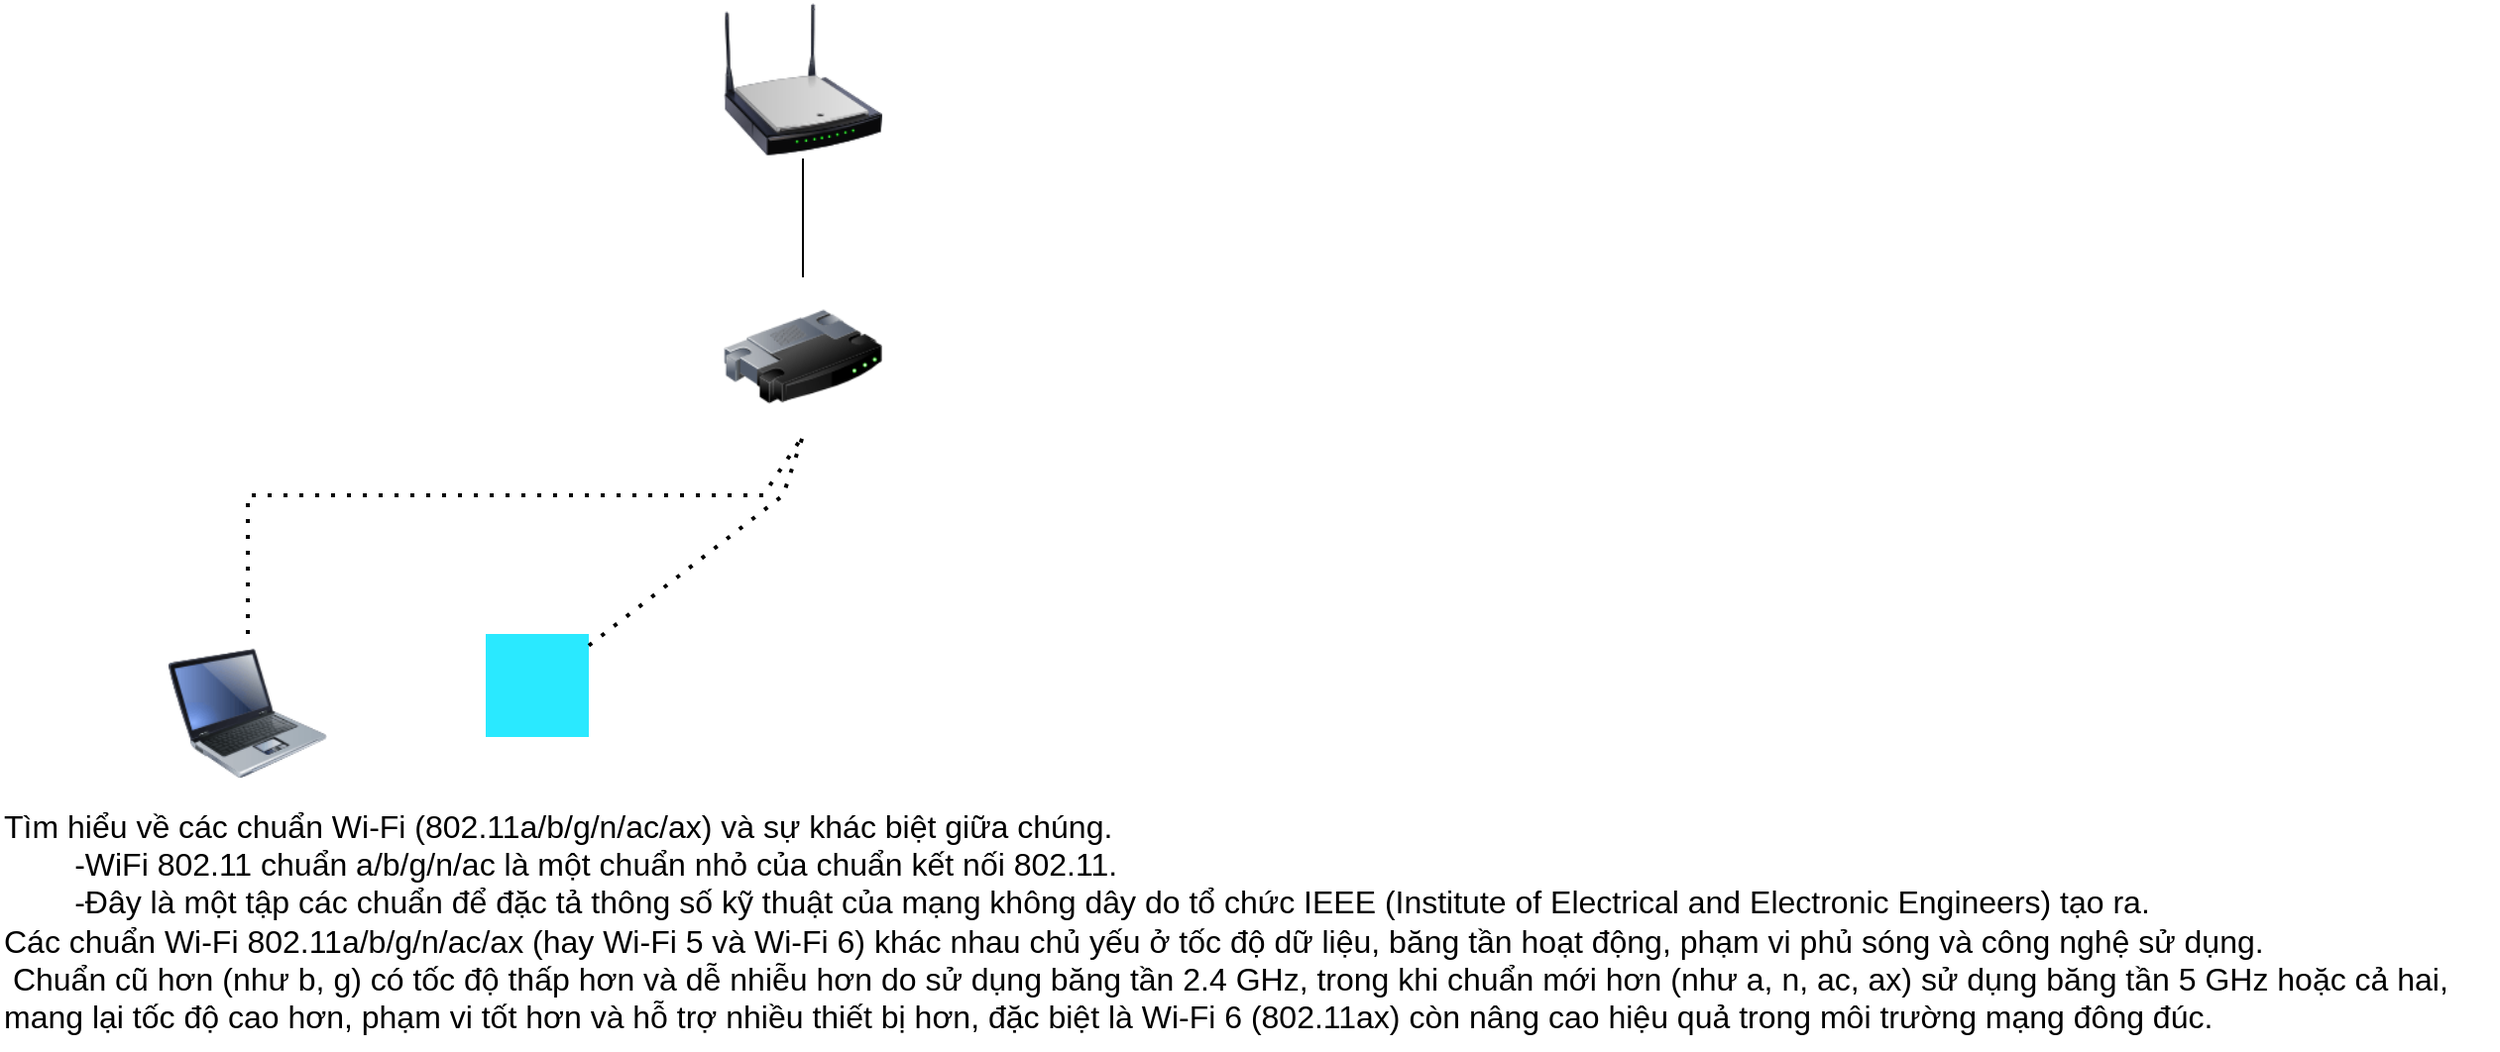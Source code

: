 <mxfile version="28.2.3">
  <diagram name="Trang-1" id="EMKM8xa1IKF_VMBD7dv5">
    <mxGraphModel dx="1042" dy="527" grid="1" gridSize="10" guides="1" tooltips="1" connect="1" arrows="1" fold="1" page="1" pageScale="1" pageWidth="827" pageHeight="1169" math="0" shadow="0">
      <root>
        <mxCell id="0" />
        <mxCell id="1" parent="0" />
        <mxCell id="NaPMQ0z7rrL7yGvfFLOs-3" value="" style="image;html=1;image=img/lib/clip_art/networking/Wireless_Router_N_128x128.png" parent="1" vertex="1">
          <mxGeometry x="380" y="30" width="80" height="80" as="geometry" />
        </mxCell>
        <mxCell id="NaPMQ0z7rrL7yGvfFLOs-5" value="" style="image;html=1;image=img/lib/clip_art/networking/Router_128x128.png" parent="1" vertex="1">
          <mxGeometry x="380" y="170" width="80" height="80" as="geometry" />
        </mxCell>
        <mxCell id="NaPMQ0z7rrL7yGvfFLOs-6" value="" style="endArrow=none;html=1;rounded=0;" parent="1" source="NaPMQ0z7rrL7yGvfFLOs-5" target="NaPMQ0z7rrL7yGvfFLOs-3" edge="1">
          <mxGeometry width="50" height="50" relative="1" as="geometry">
            <mxPoint x="390" y="200" as="sourcePoint" />
            <mxPoint x="440" y="150" as="targetPoint" />
          </mxGeometry>
        </mxCell>
        <mxCell id="NaPMQ0z7rrL7yGvfFLOs-7" value="" style="image;html=1;image=img/lib/clip_art/computers/Laptop_128x128.png" parent="1" vertex="1">
          <mxGeometry x="100" y="350" width="80" height="80" as="geometry" />
        </mxCell>
        <mxCell id="NaPMQ0z7rrL7yGvfFLOs-9" value="" style="shape=image;html=1;verticalAlign=top;verticalLabelPosition=bottom;labelBackgroundColor=#ffffff;imageAspect=0;aspect=fixed;image=https://icons.diagrams.net/icon-cache1/Online_Marketing_Hand_Drawn_vol_2-2935/global__phone__smart__mobile__international__internet__network-602.svg;imageBackground=#2AE9FF;" parent="1" vertex="1">
          <mxGeometry x="260" y="350" width="52" height="52" as="geometry" />
        </mxCell>
        <mxCell id="NaPMQ0z7rrL7yGvfFLOs-10" value="" style="endArrow=none;dashed=1;html=1;dashPattern=1 3;strokeWidth=2;rounded=0;exitX=0.5;exitY=0;exitDx=0;exitDy=0;entryX=0.5;entryY=1;entryDx=0;entryDy=0;" parent="1" source="NaPMQ0z7rrL7yGvfFLOs-7" target="NaPMQ0z7rrL7yGvfFLOs-5" edge="1">
          <mxGeometry width="50" height="50" relative="1" as="geometry">
            <mxPoint x="390" y="300" as="sourcePoint" />
            <mxPoint x="420" y="250" as="targetPoint" />
            <Array as="points">
              <mxPoint x="140" y="280" />
              <mxPoint x="400" y="280" />
            </Array>
          </mxGeometry>
        </mxCell>
        <mxCell id="NaPMQ0z7rrL7yGvfFLOs-11" value="" style="endArrow=none;dashed=1;html=1;dashPattern=1 3;strokeWidth=2;rounded=0;entryX=0.5;entryY=1;entryDx=0;entryDy=0;" parent="1" source="NaPMQ0z7rrL7yGvfFLOs-9" target="NaPMQ0z7rrL7yGvfFLOs-5" edge="1">
          <mxGeometry width="50" height="50" relative="1" as="geometry">
            <mxPoint x="390" y="300" as="sourcePoint" />
            <mxPoint x="440" y="250" as="targetPoint" />
            <Array as="points">
              <mxPoint x="410" y="280" />
            </Array>
          </mxGeometry>
        </mxCell>
        <mxCell id="NaPMQ0z7rrL7yGvfFLOs-12" value="&lt;div&gt;Tìm hiểu về các chuẩn Wi-Fi (802.11a/b/g/n/ac/ax) và sự khác biệt giữa chúng.&lt;/div&gt;&lt;span style=&quot;white-space: pre;&quot;&gt;&#x9;&lt;/span&gt;-WiFi 802.11 chuẩn a/b/g/n/ac là một chuẩn nhỏ của chuẩn kết nối 802.11.&lt;div&gt;&amp;nbsp;&lt;span style=&quot;white-space: pre;&quot;&gt;&#x9;&lt;/span&gt;-Đây là một tập các chuẩn để đặc tả thông số kỹ thuật của mạng không dây do tổ chức IEEE (Institute of Electrical and Electronic Engineers) tạo ra.&lt;/div&gt;&lt;div&gt;Các chuẩn Wi-Fi 802.11a/b/g/n/ac/ax (hay Wi-Fi 5 và Wi-Fi 6) khác nhau chủ yếu ở tốc độ dữ liệu, băng tần hoạt động, phạm vi phủ sóng và công nghệ sử dụng.&lt;/div&gt;&lt;div&gt;&amp;nbsp;Chuẩn cũ hơn (như b, g) có tốc độ thấp hơn và dễ nhiễu hơn do sử dụng băng tần 2.4 GHz, trong khi chuẩn mới hơn (như a, n, ac, ax) sử dụng băng tần 5 GHz hoặc cả hai,&amp;nbsp;&lt;/div&gt;&lt;div&gt;mang lại tốc độ cao hơn, phạm vi tốt hơn và hỗ trợ nhiều thiết bị hơn, đặc biệt là Wi-Fi 6 (802.11ax) còn nâng cao hiệu quả trong môi trường mạng đông đúc.&amp;nbsp;&lt;/div&gt;" style="text;html=1;align=left;verticalAlign=middle;resizable=0;points=[];autosize=1;strokeColor=none;fillColor=none;fontSize=16;" parent="1" vertex="1">
          <mxGeometry x="15" y="430" width="1260" height="130" as="geometry" />
        </mxCell>
      </root>
    </mxGraphModel>
  </diagram>
</mxfile>
